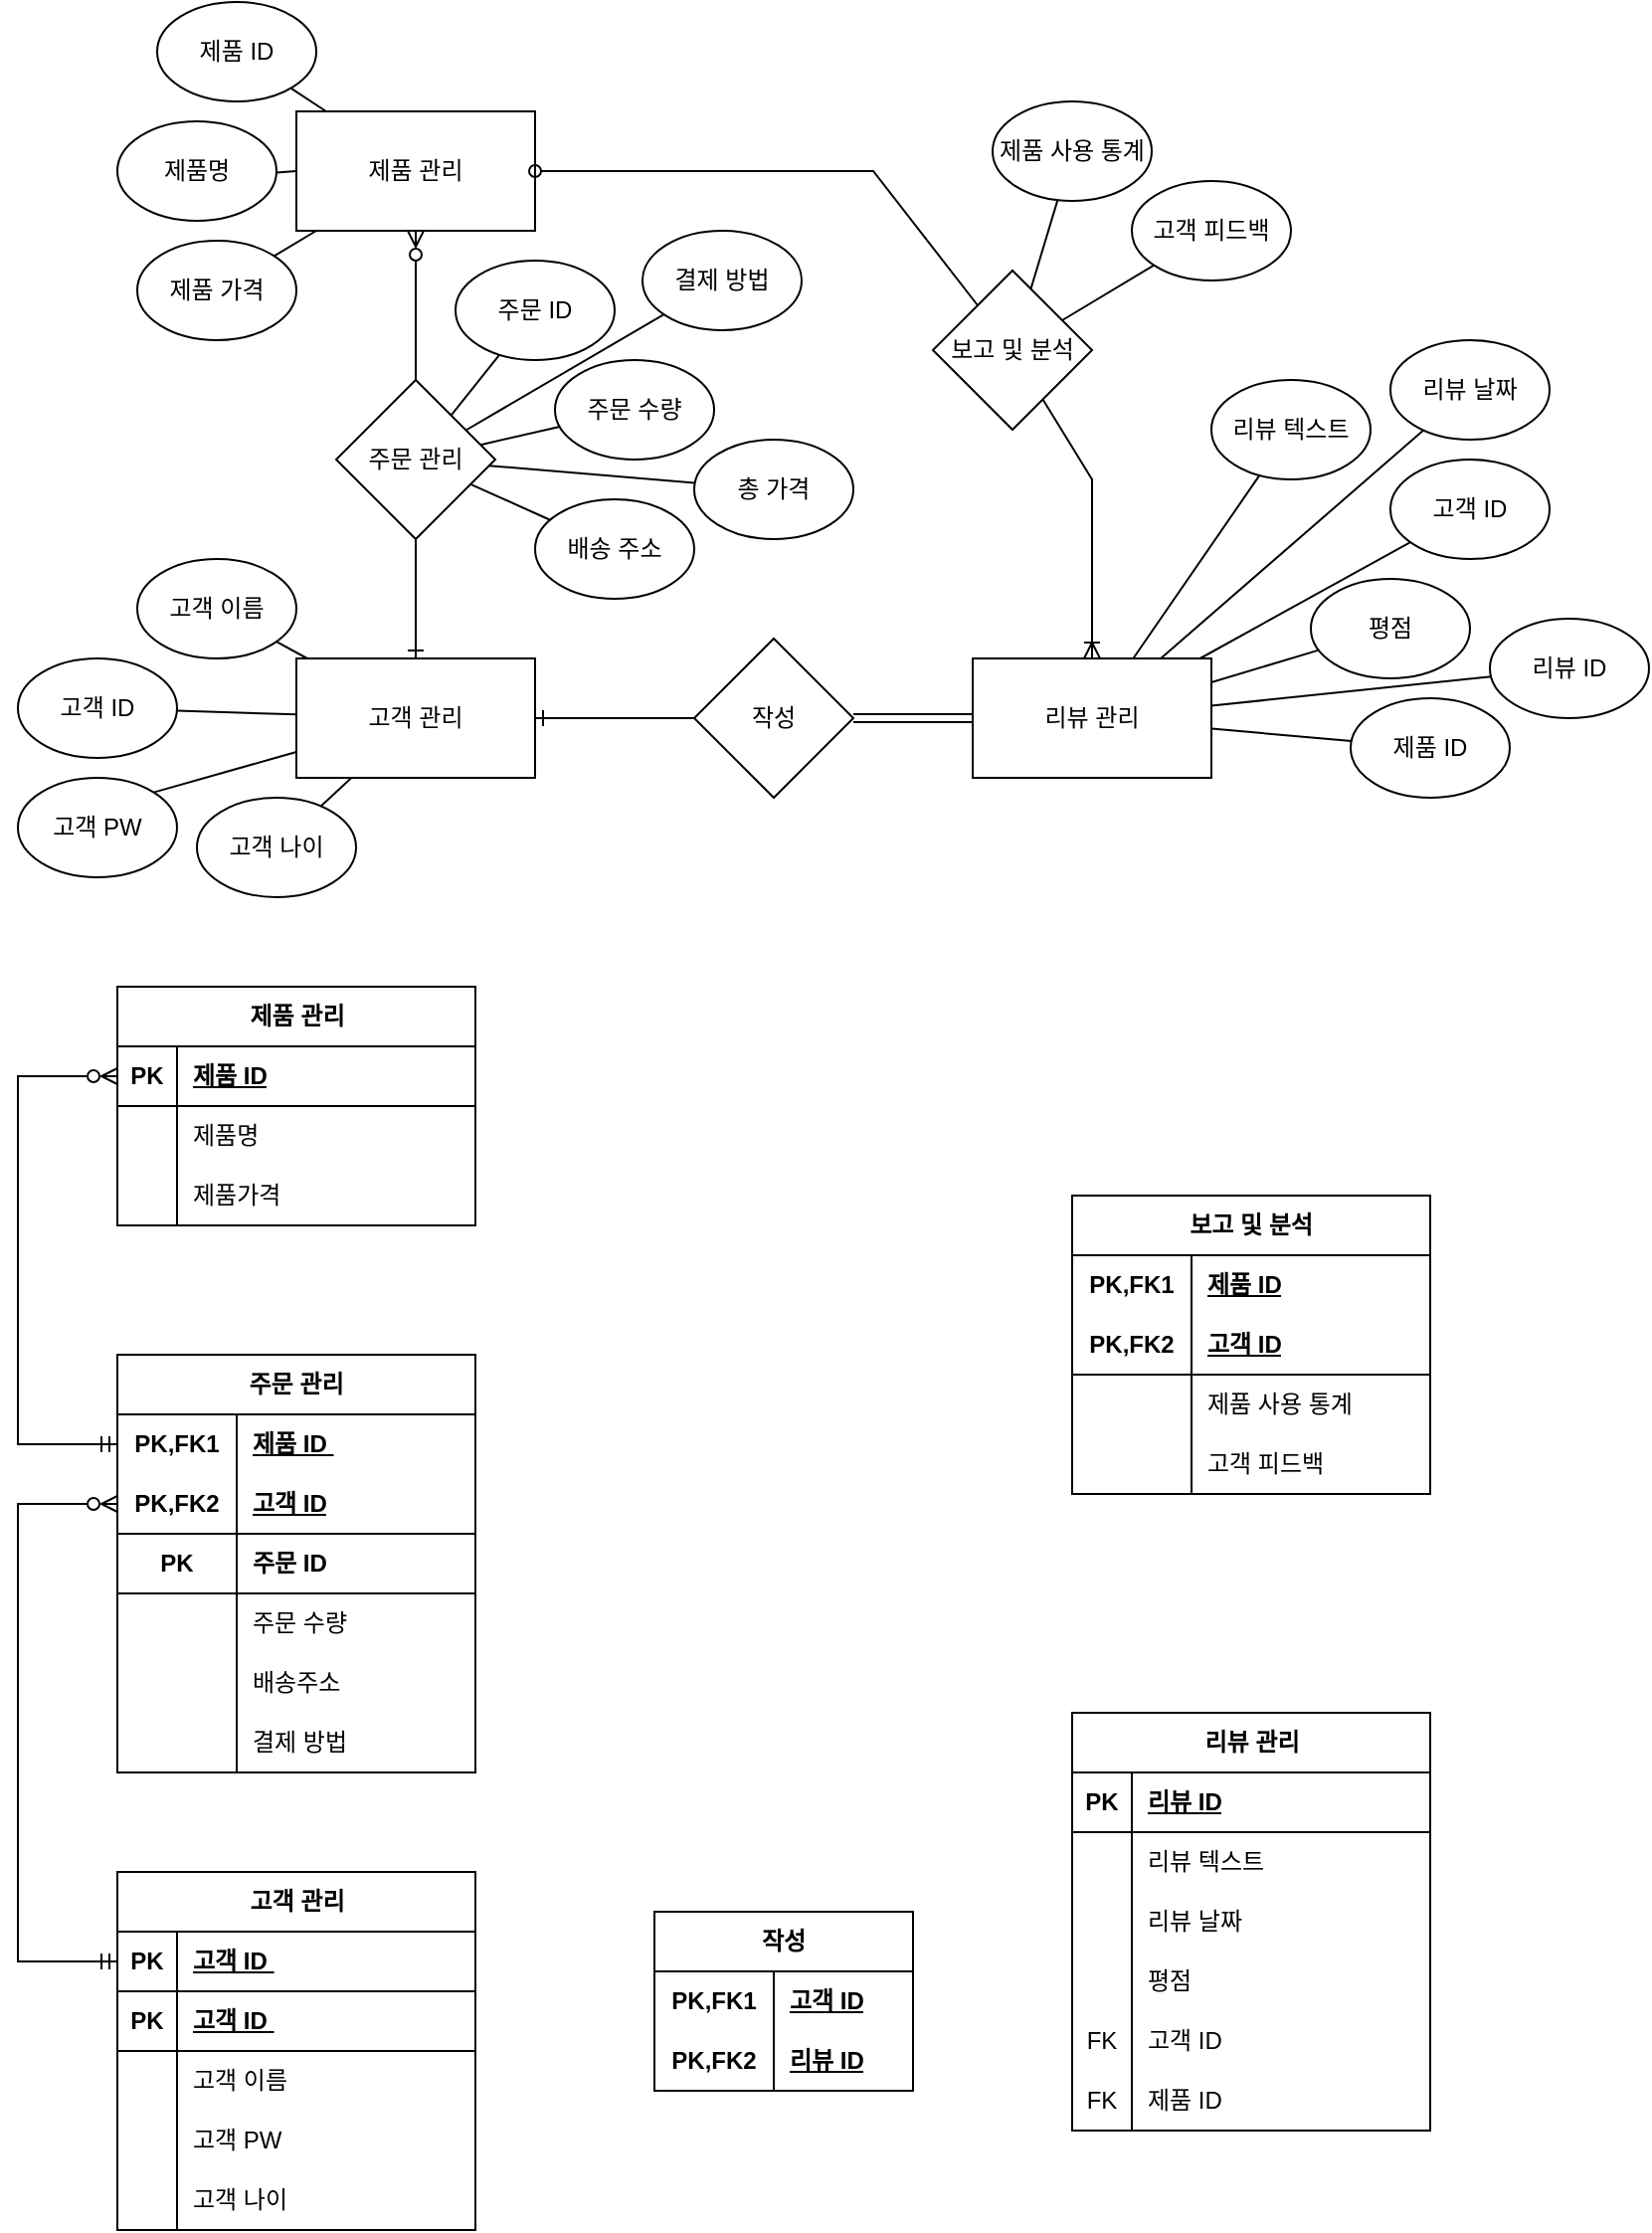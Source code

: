 <mxfile version="21.3.0" type="github">
  <diagram name="페이지-1" id="I0X-XL46i2vq7MJgRz23">
    <mxGraphModel dx="840" dy="442" grid="1" gridSize="10" guides="1" tooltips="1" connect="1" arrows="1" fold="1" page="1" pageScale="1" pageWidth="827" pageHeight="1169" math="0" shadow="0">
      <root>
        <mxCell id="0" />
        <mxCell id="1" parent="0" />
        <mxCell id="QFTJO6hWE16CWzXZC9yU-1" value="고객 관리" style="rounded=0;whiteSpace=wrap;html=1;" parent="1" vertex="1">
          <mxGeometry x="160" y="360" width="120" height="60" as="geometry" />
        </mxCell>
        <mxCell id="QFTJO6hWE16CWzXZC9yU-2" value="제품 관리" style="rounded=0;whiteSpace=wrap;html=1;" parent="1" vertex="1">
          <mxGeometry x="160" y="85" width="120" height="60" as="geometry" />
        </mxCell>
        <mxCell id="QFTJO6hWE16CWzXZC9yU-3" value="주문 관리" style="rhombus;whiteSpace=wrap;html=1;" parent="1" vertex="1">
          <mxGeometry x="180" y="220" width="80" height="80" as="geometry" />
        </mxCell>
        <mxCell id="QFTJO6hWE16CWzXZC9yU-5" value="제품 ID" style="ellipse;whiteSpace=wrap;html=1;" parent="1" vertex="1">
          <mxGeometry x="90" y="30" width="80" height="50" as="geometry" />
        </mxCell>
        <mxCell id="QFTJO6hWE16CWzXZC9yU-6" value="제품명" style="ellipse;whiteSpace=wrap;html=1;" parent="1" vertex="1">
          <mxGeometry x="70" y="90" width="80" height="50" as="geometry" />
        </mxCell>
        <mxCell id="QFTJO6hWE16CWzXZC9yU-7" value="제품 가격" style="ellipse;whiteSpace=wrap;html=1;" parent="1" vertex="1">
          <mxGeometry x="80" y="150" width="80" height="50" as="geometry" />
        </mxCell>
        <mxCell id="QFTJO6hWE16CWzXZC9yU-8" value="주문 ID" style="ellipse;whiteSpace=wrap;html=1;" parent="1" vertex="1">
          <mxGeometry x="240" y="160" width="80" height="50" as="geometry" />
        </mxCell>
        <mxCell id="QFTJO6hWE16CWzXZC9yU-9" value="주문 수량" style="ellipse;whiteSpace=wrap;html=1;" parent="1" vertex="1">
          <mxGeometry x="290" y="210" width="80" height="50" as="geometry" />
        </mxCell>
        <mxCell id="QFTJO6hWE16CWzXZC9yU-11" value="배송 주소" style="ellipse;whiteSpace=wrap;html=1;" parent="1" vertex="1">
          <mxGeometry x="280" y="280" width="80" height="50" as="geometry" />
        </mxCell>
        <mxCell id="QFTJO6hWE16CWzXZC9yU-12" value="결제 방법" style="ellipse;whiteSpace=wrap;html=1;" parent="1" vertex="1">
          <mxGeometry x="334" y="145" width="80" height="50" as="geometry" />
        </mxCell>
        <mxCell id="QFTJO6hWE16CWzXZC9yU-13" value="총 가격" style="ellipse;whiteSpace=wrap;html=1;" parent="1" vertex="1">
          <mxGeometry x="360" y="250" width="80" height="50" as="geometry" />
        </mxCell>
        <mxCell id="QFTJO6hWE16CWzXZC9yU-14" value="고객&amp;nbsp;ID" style="ellipse;whiteSpace=wrap;html=1;" parent="1" vertex="1">
          <mxGeometry x="20" y="360" width="80" height="50" as="geometry" />
        </mxCell>
        <mxCell id="QFTJO6hWE16CWzXZC9yU-15" value="고객&amp;nbsp;PW" style="ellipse;whiteSpace=wrap;html=1;" parent="1" vertex="1">
          <mxGeometry x="20" y="420" width="80" height="50" as="geometry" />
        </mxCell>
        <mxCell id="QFTJO6hWE16CWzXZC9yU-16" value="고객&amp;nbsp;이름" style="ellipse;whiteSpace=wrap;html=1;" parent="1" vertex="1">
          <mxGeometry x="80" y="310" width="80" height="50" as="geometry" />
        </mxCell>
        <mxCell id="QFTJO6hWE16CWzXZC9yU-17" value="고객&amp;nbsp;나이" style="ellipse;whiteSpace=wrap;html=1;" parent="1" vertex="1">
          <mxGeometry x="110" y="430" width="80" height="50" as="geometry" />
        </mxCell>
        <mxCell id="QFTJO6hWE16CWzXZC9yU-19" value="리뷰 관리" style="rounded=0;whiteSpace=wrap;html=1;" parent="1" vertex="1">
          <mxGeometry x="500" y="360" width="120" height="60" as="geometry" />
        </mxCell>
        <mxCell id="QFTJO6hWE16CWzXZC9yU-20" value="리뷰 ID" style="ellipse;whiteSpace=wrap;html=1;" parent="1" vertex="1">
          <mxGeometry x="760" y="340" width="80" height="50" as="geometry" />
        </mxCell>
        <mxCell id="QFTJO6hWE16CWzXZC9yU-21" value="제품 ID" style="ellipse;whiteSpace=wrap;html=1;" parent="1" vertex="1">
          <mxGeometry x="690" y="380" width="80" height="50" as="geometry" />
        </mxCell>
        <mxCell id="QFTJO6hWE16CWzXZC9yU-22" value="고객 ID" style="ellipse;whiteSpace=wrap;html=1;" parent="1" vertex="1">
          <mxGeometry x="710" y="260" width="80" height="50" as="geometry" />
        </mxCell>
        <mxCell id="QFTJO6hWE16CWzXZC9yU-23" value="평점" style="ellipse;whiteSpace=wrap;html=1;" parent="1" vertex="1">
          <mxGeometry x="670" y="320" width="80" height="50" as="geometry" />
        </mxCell>
        <mxCell id="QFTJO6hWE16CWzXZC9yU-24" value="리뷰 텍스트" style="ellipse;whiteSpace=wrap;html=1;" parent="1" vertex="1">
          <mxGeometry x="620" y="220" width="80" height="50" as="geometry" />
        </mxCell>
        <mxCell id="QFTJO6hWE16CWzXZC9yU-25" value="리뷰 날짜" style="ellipse;whiteSpace=wrap;html=1;" parent="1" vertex="1">
          <mxGeometry x="710" y="200" width="80" height="50" as="geometry" />
        </mxCell>
        <mxCell id="QFTJO6hWE16CWzXZC9yU-26" value="" style="endArrow=none;html=1;rounded=0;shape=link;" parent="1" source="QFTJO6hWE16CWzXZC9yU-27" target="QFTJO6hWE16CWzXZC9yU-19" edge="1">
          <mxGeometry width="50" height="50" relative="1" as="geometry">
            <mxPoint x="500" y="460" as="sourcePoint" />
            <mxPoint x="380" y="400" as="targetPoint" />
          </mxGeometry>
        </mxCell>
        <mxCell id="QFTJO6hWE16CWzXZC9yU-27" value="작성" style="rhombus;whiteSpace=wrap;html=1;" parent="1" vertex="1">
          <mxGeometry x="360" y="350" width="80" height="80" as="geometry" />
        </mxCell>
        <mxCell id="QFTJO6hWE16CWzXZC9yU-28" value="" style="endArrow=none;html=1;rounded=0;startArrow=ERone;startFill=0;" parent="1" source="QFTJO6hWE16CWzXZC9yU-1" target="QFTJO6hWE16CWzXZC9yU-27" edge="1">
          <mxGeometry width="50" height="50" relative="1" as="geometry">
            <mxPoint x="270" y="470" as="sourcePoint" />
            <mxPoint x="370" y="469.5" as="targetPoint" />
          </mxGeometry>
        </mxCell>
        <mxCell id="QFTJO6hWE16CWzXZC9yU-29" value="보고 및 분석" style="rhombus;whiteSpace=wrap;html=1;" parent="1" vertex="1">
          <mxGeometry x="480" y="165" width="80" height="80" as="geometry" />
        </mxCell>
        <mxCell id="QFTJO6hWE16CWzXZC9yU-30" value="" style="endArrow=ERoneToMany;html=1;rounded=0;entryX=0.5;entryY=0;entryDx=0;entryDy=0;endFill=0;" parent="1" source="QFTJO6hWE16CWzXZC9yU-29" target="QFTJO6hWE16CWzXZC9yU-19" edge="1">
          <mxGeometry width="50" height="50" relative="1" as="geometry">
            <mxPoint x="530" y="279" as="sourcePoint" />
            <mxPoint x="636" y="279" as="targetPoint" />
            <Array as="points">
              <mxPoint x="560" y="270" />
            </Array>
          </mxGeometry>
        </mxCell>
        <mxCell id="QFTJO6hWE16CWzXZC9yU-31" value="" style="endArrow=none;html=1;rounded=0;startArrow=oval;startFill=0;" parent="1" source="QFTJO6hWE16CWzXZC9yU-2" target="QFTJO6hWE16CWzXZC9yU-29" edge="1">
          <mxGeometry width="50" height="50" relative="1" as="geometry">
            <mxPoint x="310" y="150" as="sourcePoint" />
            <mxPoint x="580" y="490" as="targetPoint" />
            <Array as="points">
              <mxPoint x="450" y="115" />
            </Array>
          </mxGeometry>
        </mxCell>
        <mxCell id="QFTJO6hWE16CWzXZC9yU-32" value="" style="endArrow=none;html=1;rounded=0;startArrow=ERzeroToMany;startFill=0;" parent="1" source="QFTJO6hWE16CWzXZC9yU-2" target="QFTJO6hWE16CWzXZC9yU-3" edge="1">
          <mxGeometry width="50" height="50" relative="1" as="geometry">
            <mxPoint x="173" y="120" as="sourcePoint" />
            <mxPoint x="414" y="215" as="targetPoint" />
          </mxGeometry>
        </mxCell>
        <mxCell id="QFTJO6hWE16CWzXZC9yU-33" value="" style="endArrow=ERone;html=1;rounded=0;endFill=0;" parent="1" source="QFTJO6hWE16CWzXZC9yU-3" target="QFTJO6hWE16CWzXZC9yU-1" edge="1">
          <mxGeometry width="50" height="50" relative="1" as="geometry">
            <mxPoint x="230" y="150" as="sourcePoint" />
            <mxPoint x="230" y="290" as="targetPoint" />
          </mxGeometry>
        </mxCell>
        <mxCell id="QFTJO6hWE16CWzXZC9yU-34" value="제품 사용 통계" style="ellipse;whiteSpace=wrap;html=1;" parent="1" vertex="1">
          <mxGeometry x="510" y="80" width="80" height="50" as="geometry" />
        </mxCell>
        <mxCell id="QFTJO6hWE16CWzXZC9yU-35" value="고객 피드백" style="ellipse;whiteSpace=wrap;html=1;" parent="1" vertex="1">
          <mxGeometry x="580" y="120" width="80" height="50" as="geometry" />
        </mxCell>
        <mxCell id="QFTJO6hWE16CWzXZC9yU-37" value="" style="endArrow=none;html=1;rounded=0;" parent="1" source="QFTJO6hWE16CWzXZC9yU-5" target="QFTJO6hWE16CWzXZC9yU-2" edge="1">
          <mxGeometry width="50" height="50" relative="1" as="geometry">
            <mxPoint x="230" y="150" as="sourcePoint" />
            <mxPoint x="230" y="255" as="targetPoint" />
          </mxGeometry>
        </mxCell>
        <mxCell id="QFTJO6hWE16CWzXZC9yU-38" value="" style="endArrow=none;html=1;rounded=0;" parent="1" source="QFTJO6hWE16CWzXZC9yU-6" target="QFTJO6hWE16CWzXZC9yU-2" edge="1">
          <mxGeometry width="50" height="50" relative="1" as="geometry">
            <mxPoint x="240" y="160" as="sourcePoint" />
            <mxPoint x="240" y="265" as="targetPoint" />
          </mxGeometry>
        </mxCell>
        <mxCell id="QFTJO6hWE16CWzXZC9yU-39" value="" style="endArrow=none;html=1;rounded=0;" parent="1" source="QFTJO6hWE16CWzXZC9yU-7" target="QFTJO6hWE16CWzXZC9yU-2" edge="1">
          <mxGeometry width="50" height="50" relative="1" as="geometry">
            <mxPoint x="250" y="170" as="sourcePoint" />
            <mxPoint x="250" y="275" as="targetPoint" />
          </mxGeometry>
        </mxCell>
        <mxCell id="QFTJO6hWE16CWzXZC9yU-40" value="" style="endArrow=none;html=1;rounded=0;" parent="1" source="QFTJO6hWE16CWzXZC9yU-8" target="QFTJO6hWE16CWzXZC9yU-3" edge="1">
          <mxGeometry width="50" height="50" relative="1" as="geometry">
            <mxPoint x="260" y="180" as="sourcePoint" />
            <mxPoint x="260" y="285" as="targetPoint" />
          </mxGeometry>
        </mxCell>
        <mxCell id="QFTJO6hWE16CWzXZC9yU-41" value="" style="endArrow=none;html=1;rounded=0;" parent="1" source="QFTJO6hWE16CWzXZC9yU-9" target="QFTJO6hWE16CWzXZC9yU-3" edge="1">
          <mxGeometry width="50" height="50" relative="1" as="geometry">
            <mxPoint x="270" y="190" as="sourcePoint" />
            <mxPoint x="270" y="295" as="targetPoint" />
          </mxGeometry>
        </mxCell>
        <mxCell id="QFTJO6hWE16CWzXZC9yU-42" value="" style="endArrow=none;html=1;rounded=0;" parent="1" source="QFTJO6hWE16CWzXZC9yU-11" target="QFTJO6hWE16CWzXZC9yU-3" edge="1">
          <mxGeometry width="50" height="50" relative="1" as="geometry">
            <mxPoint x="290" y="400" as="sourcePoint" />
            <mxPoint x="280" y="305" as="targetPoint" />
          </mxGeometry>
        </mxCell>
        <mxCell id="QFTJO6hWE16CWzXZC9yU-43" value="" style="endArrow=none;html=1;rounded=0;" parent="1" source="QFTJO6hWE16CWzXZC9yU-12" target="QFTJO6hWE16CWzXZC9yU-3" edge="1">
          <mxGeometry width="50" height="50" relative="1" as="geometry">
            <mxPoint x="290" y="210" as="sourcePoint" />
            <mxPoint x="290" y="315" as="targetPoint" />
          </mxGeometry>
        </mxCell>
        <mxCell id="QFTJO6hWE16CWzXZC9yU-44" value="" style="endArrow=none;html=1;rounded=0;" parent="1" source="QFTJO6hWE16CWzXZC9yU-13" target="QFTJO6hWE16CWzXZC9yU-3" edge="1">
          <mxGeometry width="50" height="50" relative="1" as="geometry">
            <mxPoint x="300" y="220" as="sourcePoint" />
            <mxPoint x="300" y="325" as="targetPoint" />
          </mxGeometry>
        </mxCell>
        <mxCell id="QFTJO6hWE16CWzXZC9yU-45" value="" style="endArrow=none;html=1;rounded=0;" parent="1" source="QFTJO6hWE16CWzXZC9yU-1" target="QFTJO6hWE16CWzXZC9yU-16" edge="1">
          <mxGeometry width="50" height="50" relative="1" as="geometry">
            <mxPoint x="310" y="230" as="sourcePoint" />
            <mxPoint x="310" y="335" as="targetPoint" />
          </mxGeometry>
        </mxCell>
        <mxCell id="QFTJO6hWE16CWzXZC9yU-46" value="" style="endArrow=none;html=1;rounded=0;" parent="1" source="QFTJO6hWE16CWzXZC9yU-1" target="QFTJO6hWE16CWzXZC9yU-14" edge="1">
          <mxGeometry width="50" height="50" relative="1" as="geometry">
            <mxPoint x="320" y="240" as="sourcePoint" />
            <mxPoint x="320" y="345" as="targetPoint" />
          </mxGeometry>
        </mxCell>
        <mxCell id="QFTJO6hWE16CWzXZC9yU-47" value="" style="endArrow=none;html=1;rounded=0;entryX=1;entryY=0;entryDx=0;entryDy=0;" parent="1" source="QFTJO6hWE16CWzXZC9yU-1" target="QFTJO6hWE16CWzXZC9yU-15" edge="1">
          <mxGeometry width="50" height="50" relative="1" as="geometry">
            <mxPoint x="330" y="250" as="sourcePoint" />
            <mxPoint x="330" y="355" as="targetPoint" />
          </mxGeometry>
        </mxCell>
        <mxCell id="QFTJO6hWE16CWzXZC9yU-48" value="" style="endArrow=none;html=1;rounded=0;" parent="1" source="QFTJO6hWE16CWzXZC9yU-1" target="QFTJO6hWE16CWzXZC9yU-17" edge="1">
          <mxGeometry width="50" height="50" relative="1" as="geometry">
            <mxPoint x="340" y="260" as="sourcePoint" />
            <mxPoint x="340" y="365" as="targetPoint" />
          </mxGeometry>
        </mxCell>
        <mxCell id="QFTJO6hWE16CWzXZC9yU-49" value="" style="endArrow=none;html=1;rounded=0;" parent="1" source="QFTJO6hWE16CWzXZC9yU-34" target="QFTJO6hWE16CWzXZC9yU-29" edge="1">
          <mxGeometry width="50" height="50" relative="1" as="geometry">
            <mxPoint x="350" y="270" as="sourcePoint" />
            <mxPoint x="350" y="375" as="targetPoint" />
          </mxGeometry>
        </mxCell>
        <mxCell id="QFTJO6hWE16CWzXZC9yU-50" value="" style="endArrow=none;html=1;rounded=0;" parent="1" source="QFTJO6hWE16CWzXZC9yU-35" target="QFTJO6hWE16CWzXZC9yU-29" edge="1">
          <mxGeometry width="50" height="50" relative="1" as="geometry">
            <mxPoint x="360" y="280" as="sourcePoint" />
            <mxPoint x="360" y="385" as="targetPoint" />
          </mxGeometry>
        </mxCell>
        <mxCell id="QFTJO6hWE16CWzXZC9yU-51" value="" style="endArrow=none;html=1;rounded=0;" parent="1" source="QFTJO6hWE16CWzXZC9yU-19" target="QFTJO6hWE16CWzXZC9yU-24" edge="1">
          <mxGeometry width="50" height="50" relative="1" as="geometry">
            <mxPoint x="370" y="290" as="sourcePoint" />
            <mxPoint x="370" y="395" as="targetPoint" />
          </mxGeometry>
        </mxCell>
        <mxCell id="QFTJO6hWE16CWzXZC9yU-52" value="" style="endArrow=none;html=1;rounded=0;" parent="1" source="QFTJO6hWE16CWzXZC9yU-19" target="QFTJO6hWE16CWzXZC9yU-25" edge="1">
          <mxGeometry width="50" height="50" relative="1" as="geometry">
            <mxPoint x="380" y="300" as="sourcePoint" />
            <mxPoint x="380" y="405" as="targetPoint" />
          </mxGeometry>
        </mxCell>
        <mxCell id="QFTJO6hWE16CWzXZC9yU-53" value="" style="endArrow=none;html=1;rounded=0;" parent="1" source="QFTJO6hWE16CWzXZC9yU-19" target="QFTJO6hWE16CWzXZC9yU-22" edge="1">
          <mxGeometry width="50" height="50" relative="1" as="geometry">
            <mxPoint x="390" y="310" as="sourcePoint" />
            <mxPoint x="390" y="415" as="targetPoint" />
          </mxGeometry>
        </mxCell>
        <mxCell id="QFTJO6hWE16CWzXZC9yU-54" value="" style="endArrow=none;html=1;rounded=0;" parent="1" source="QFTJO6hWE16CWzXZC9yU-19" target="QFTJO6hWE16CWzXZC9yU-23" edge="1">
          <mxGeometry width="50" height="50" relative="1" as="geometry">
            <mxPoint x="630" y="470" as="sourcePoint" />
            <mxPoint x="400" y="425" as="targetPoint" />
          </mxGeometry>
        </mxCell>
        <mxCell id="QFTJO6hWE16CWzXZC9yU-55" value="" style="endArrow=none;html=1;rounded=0;" parent="1" source="QFTJO6hWE16CWzXZC9yU-19" target="QFTJO6hWE16CWzXZC9yU-21" edge="1">
          <mxGeometry width="50" height="50" relative="1" as="geometry">
            <mxPoint x="410" y="330" as="sourcePoint" />
            <mxPoint x="410" y="435" as="targetPoint" />
          </mxGeometry>
        </mxCell>
        <mxCell id="QFTJO6hWE16CWzXZC9yU-56" value="" style="endArrow=none;html=1;rounded=0;" parent="1" source="QFTJO6hWE16CWzXZC9yU-19" target="QFTJO6hWE16CWzXZC9yU-20" edge="1">
          <mxGeometry width="50" height="50" relative="1" as="geometry">
            <mxPoint x="420" y="340" as="sourcePoint" />
            <mxPoint x="420" y="445" as="targetPoint" />
          </mxGeometry>
        </mxCell>
        <mxCell id="rQgLhofHb-ZOUYhMHcdL-1" value="고객 관리" style="shape=table;startSize=30;container=1;collapsible=1;childLayout=tableLayout;fixedRows=1;rowLines=0;fontStyle=1;align=center;resizeLast=1;html=1;" vertex="1" parent="1">
          <mxGeometry x="70" y="970" width="180" height="180" as="geometry" />
        </mxCell>
        <mxCell id="rQgLhofHb-ZOUYhMHcdL-254" value="" style="shape=tableRow;horizontal=0;startSize=0;swimlaneHead=0;swimlaneBody=0;fillColor=none;collapsible=0;dropTarget=0;points=[[0,0.5],[1,0.5]];portConstraint=eastwest;top=0;left=0;right=0;bottom=1;" vertex="1" parent="rQgLhofHb-ZOUYhMHcdL-1">
          <mxGeometry y="30" width="180" height="30" as="geometry" />
        </mxCell>
        <mxCell id="rQgLhofHb-ZOUYhMHcdL-255" value="PK" style="shape=partialRectangle;connectable=0;fillColor=none;top=0;left=0;bottom=0;right=0;fontStyle=1;overflow=hidden;whiteSpace=wrap;html=1;" vertex="1" parent="rQgLhofHb-ZOUYhMHcdL-254">
          <mxGeometry width="30" height="30" as="geometry">
            <mxRectangle width="30" height="30" as="alternateBounds" />
          </mxGeometry>
        </mxCell>
        <mxCell id="rQgLhofHb-ZOUYhMHcdL-256" value="고객 ID&lt;span style=&quot;white-space: pre;&quot;&gt;	&lt;/span&gt;" style="shape=partialRectangle;connectable=0;fillColor=none;top=0;left=0;bottom=0;right=0;align=left;spacingLeft=6;fontStyle=5;overflow=hidden;whiteSpace=wrap;html=1;" vertex="1" parent="rQgLhofHb-ZOUYhMHcdL-254">
          <mxGeometry x="30" width="150" height="30" as="geometry">
            <mxRectangle width="150" height="30" as="alternateBounds" />
          </mxGeometry>
        </mxCell>
        <mxCell id="rQgLhofHb-ZOUYhMHcdL-2" value="" style="shape=tableRow;horizontal=0;startSize=0;swimlaneHead=0;swimlaneBody=0;fillColor=none;collapsible=0;dropTarget=0;points=[[0,0.5],[1,0.5]];portConstraint=eastwest;top=0;left=0;right=0;bottom=1;" vertex="1" parent="rQgLhofHb-ZOUYhMHcdL-1">
          <mxGeometry y="60" width="180" height="30" as="geometry" />
        </mxCell>
        <mxCell id="rQgLhofHb-ZOUYhMHcdL-3" value="PK" style="shape=partialRectangle;connectable=0;fillColor=none;top=0;left=0;bottom=0;right=0;fontStyle=1;overflow=hidden;whiteSpace=wrap;html=1;" vertex="1" parent="rQgLhofHb-ZOUYhMHcdL-2">
          <mxGeometry width="30" height="30" as="geometry">
            <mxRectangle width="30" height="30" as="alternateBounds" />
          </mxGeometry>
        </mxCell>
        <mxCell id="rQgLhofHb-ZOUYhMHcdL-4" value="고객 ID&lt;span style=&quot;white-space: pre;&quot;&gt;	&lt;/span&gt;" style="shape=partialRectangle;connectable=0;fillColor=none;top=0;left=0;bottom=0;right=0;align=left;spacingLeft=6;fontStyle=5;overflow=hidden;whiteSpace=wrap;html=1;" vertex="1" parent="rQgLhofHb-ZOUYhMHcdL-2">
          <mxGeometry x="30" width="150" height="30" as="geometry">
            <mxRectangle width="150" height="30" as="alternateBounds" />
          </mxGeometry>
        </mxCell>
        <mxCell id="rQgLhofHb-ZOUYhMHcdL-5" value="" style="shape=tableRow;horizontal=0;startSize=0;swimlaneHead=0;swimlaneBody=0;fillColor=none;collapsible=0;dropTarget=0;points=[[0,0.5],[1,0.5]];portConstraint=eastwest;top=0;left=0;right=0;bottom=0;" vertex="1" parent="rQgLhofHb-ZOUYhMHcdL-1">
          <mxGeometry y="90" width="180" height="30" as="geometry" />
        </mxCell>
        <mxCell id="rQgLhofHb-ZOUYhMHcdL-6" value="" style="shape=partialRectangle;connectable=0;fillColor=none;top=0;left=0;bottom=0;right=0;editable=1;overflow=hidden;whiteSpace=wrap;html=1;" vertex="1" parent="rQgLhofHb-ZOUYhMHcdL-5">
          <mxGeometry width="30" height="30" as="geometry">
            <mxRectangle width="30" height="30" as="alternateBounds" />
          </mxGeometry>
        </mxCell>
        <mxCell id="rQgLhofHb-ZOUYhMHcdL-7" value="고객 이름&lt;span style=&quot;white-space: pre;&quot;&gt;	&lt;/span&gt;" style="shape=partialRectangle;connectable=0;fillColor=none;top=0;left=0;bottom=0;right=0;align=left;spacingLeft=6;overflow=hidden;whiteSpace=wrap;html=1;" vertex="1" parent="rQgLhofHb-ZOUYhMHcdL-5">
          <mxGeometry x="30" width="150" height="30" as="geometry">
            <mxRectangle width="150" height="30" as="alternateBounds" />
          </mxGeometry>
        </mxCell>
        <mxCell id="rQgLhofHb-ZOUYhMHcdL-8" value="" style="shape=tableRow;horizontal=0;startSize=0;swimlaneHead=0;swimlaneBody=0;fillColor=none;collapsible=0;dropTarget=0;points=[[0,0.5],[1,0.5]];portConstraint=eastwest;top=0;left=0;right=0;bottom=0;" vertex="1" parent="rQgLhofHb-ZOUYhMHcdL-1">
          <mxGeometry y="120" width="180" height="30" as="geometry" />
        </mxCell>
        <mxCell id="rQgLhofHb-ZOUYhMHcdL-9" value="" style="shape=partialRectangle;connectable=0;fillColor=none;top=0;left=0;bottom=0;right=0;editable=1;overflow=hidden;whiteSpace=wrap;html=1;" vertex="1" parent="rQgLhofHb-ZOUYhMHcdL-8">
          <mxGeometry width="30" height="30" as="geometry">
            <mxRectangle width="30" height="30" as="alternateBounds" />
          </mxGeometry>
        </mxCell>
        <mxCell id="rQgLhofHb-ZOUYhMHcdL-10" value="고객 PW" style="shape=partialRectangle;connectable=0;fillColor=none;top=0;left=0;bottom=0;right=0;align=left;spacingLeft=6;overflow=hidden;whiteSpace=wrap;html=1;" vertex="1" parent="rQgLhofHb-ZOUYhMHcdL-8">
          <mxGeometry x="30" width="150" height="30" as="geometry">
            <mxRectangle width="150" height="30" as="alternateBounds" />
          </mxGeometry>
        </mxCell>
        <mxCell id="rQgLhofHb-ZOUYhMHcdL-11" value="" style="shape=tableRow;horizontal=0;startSize=0;swimlaneHead=0;swimlaneBody=0;fillColor=none;collapsible=0;dropTarget=0;points=[[0,0.5],[1,0.5]];portConstraint=eastwest;top=0;left=0;right=0;bottom=0;" vertex="1" parent="rQgLhofHb-ZOUYhMHcdL-1">
          <mxGeometry y="150" width="180" height="30" as="geometry" />
        </mxCell>
        <mxCell id="rQgLhofHb-ZOUYhMHcdL-12" value="" style="shape=partialRectangle;connectable=0;fillColor=none;top=0;left=0;bottom=0;right=0;editable=1;overflow=hidden;whiteSpace=wrap;html=1;" vertex="1" parent="rQgLhofHb-ZOUYhMHcdL-11">
          <mxGeometry width="30" height="30" as="geometry">
            <mxRectangle width="30" height="30" as="alternateBounds" />
          </mxGeometry>
        </mxCell>
        <mxCell id="rQgLhofHb-ZOUYhMHcdL-13" value="고객 나이" style="shape=partialRectangle;connectable=0;fillColor=none;top=0;left=0;bottom=0;right=0;align=left;spacingLeft=6;overflow=hidden;whiteSpace=wrap;html=1;" vertex="1" parent="rQgLhofHb-ZOUYhMHcdL-11">
          <mxGeometry x="30" width="150" height="30" as="geometry">
            <mxRectangle width="150" height="30" as="alternateBounds" />
          </mxGeometry>
        </mxCell>
        <mxCell id="rQgLhofHb-ZOUYhMHcdL-14" value="제품 관리" style="shape=table;startSize=30;container=1;collapsible=1;childLayout=tableLayout;fixedRows=1;rowLines=0;fontStyle=1;align=center;resizeLast=1;html=1;" vertex="1" parent="1">
          <mxGeometry x="70" y="525" width="180" height="120" as="geometry" />
        </mxCell>
        <mxCell id="rQgLhofHb-ZOUYhMHcdL-245" value="" style="shape=tableRow;horizontal=0;startSize=0;swimlaneHead=0;swimlaneBody=0;fillColor=none;collapsible=0;dropTarget=0;points=[[0,0.5],[1,0.5]];portConstraint=eastwest;top=0;left=0;right=0;bottom=1;" vertex="1" parent="rQgLhofHb-ZOUYhMHcdL-14">
          <mxGeometry y="30" width="180" height="30" as="geometry" />
        </mxCell>
        <mxCell id="rQgLhofHb-ZOUYhMHcdL-246" value="PK" style="shape=partialRectangle;connectable=0;fillColor=none;top=0;left=0;bottom=0;right=0;fontStyle=1;overflow=hidden;whiteSpace=wrap;html=1;" vertex="1" parent="rQgLhofHb-ZOUYhMHcdL-245">
          <mxGeometry width="30" height="30" as="geometry">
            <mxRectangle width="30" height="30" as="alternateBounds" />
          </mxGeometry>
        </mxCell>
        <mxCell id="rQgLhofHb-ZOUYhMHcdL-247" value="제품 ID" style="shape=partialRectangle;connectable=0;fillColor=none;top=0;left=0;bottom=0;right=0;align=left;spacingLeft=6;fontStyle=5;overflow=hidden;whiteSpace=wrap;html=1;" vertex="1" parent="rQgLhofHb-ZOUYhMHcdL-245">
          <mxGeometry x="30" width="150" height="30" as="geometry">
            <mxRectangle width="150" height="30" as="alternateBounds" />
          </mxGeometry>
        </mxCell>
        <mxCell id="rQgLhofHb-ZOUYhMHcdL-18" value="" style="shape=tableRow;horizontal=0;startSize=0;swimlaneHead=0;swimlaneBody=0;fillColor=none;collapsible=0;dropTarget=0;points=[[0,0.5],[1,0.5]];portConstraint=eastwest;top=0;left=0;right=0;bottom=0;" vertex="1" parent="rQgLhofHb-ZOUYhMHcdL-14">
          <mxGeometry y="60" width="180" height="30" as="geometry" />
        </mxCell>
        <mxCell id="rQgLhofHb-ZOUYhMHcdL-19" value="" style="shape=partialRectangle;connectable=0;fillColor=none;top=0;left=0;bottom=0;right=0;editable=1;overflow=hidden;whiteSpace=wrap;html=1;" vertex="1" parent="rQgLhofHb-ZOUYhMHcdL-18">
          <mxGeometry width="30" height="30" as="geometry">
            <mxRectangle width="30" height="30" as="alternateBounds" />
          </mxGeometry>
        </mxCell>
        <mxCell id="rQgLhofHb-ZOUYhMHcdL-20" value="제품명" style="shape=partialRectangle;connectable=0;fillColor=none;top=0;left=0;bottom=0;right=0;align=left;spacingLeft=6;overflow=hidden;whiteSpace=wrap;html=1;" vertex="1" parent="rQgLhofHb-ZOUYhMHcdL-18">
          <mxGeometry x="30" width="150" height="30" as="geometry">
            <mxRectangle width="150" height="30" as="alternateBounds" />
          </mxGeometry>
        </mxCell>
        <mxCell id="rQgLhofHb-ZOUYhMHcdL-21" value="" style="shape=tableRow;horizontal=0;startSize=0;swimlaneHead=0;swimlaneBody=0;fillColor=none;collapsible=0;dropTarget=0;points=[[0,0.5],[1,0.5]];portConstraint=eastwest;top=0;left=0;right=0;bottom=0;" vertex="1" parent="rQgLhofHb-ZOUYhMHcdL-14">
          <mxGeometry y="90" width="180" height="30" as="geometry" />
        </mxCell>
        <mxCell id="rQgLhofHb-ZOUYhMHcdL-22" value="" style="shape=partialRectangle;connectable=0;fillColor=none;top=0;left=0;bottom=0;right=0;editable=1;overflow=hidden;whiteSpace=wrap;html=1;" vertex="1" parent="rQgLhofHb-ZOUYhMHcdL-21">
          <mxGeometry width="30" height="30" as="geometry">
            <mxRectangle width="30" height="30" as="alternateBounds" />
          </mxGeometry>
        </mxCell>
        <mxCell id="rQgLhofHb-ZOUYhMHcdL-23" value="제품가격" style="shape=partialRectangle;connectable=0;fillColor=none;top=0;left=0;bottom=0;right=0;align=left;spacingLeft=6;overflow=hidden;whiteSpace=wrap;html=1;" vertex="1" parent="rQgLhofHb-ZOUYhMHcdL-21">
          <mxGeometry x="30" width="150" height="30" as="geometry">
            <mxRectangle width="150" height="30" as="alternateBounds" />
          </mxGeometry>
        </mxCell>
        <mxCell id="rQgLhofHb-ZOUYhMHcdL-95" value="리뷰 관리" style="shape=table;startSize=30;container=1;collapsible=1;childLayout=tableLayout;fixedRows=1;rowLines=0;fontStyle=1;align=center;resizeLast=1;html=1;" vertex="1" parent="1">
          <mxGeometry x="550" y="890" width="180" height="210" as="geometry" />
        </mxCell>
        <mxCell id="rQgLhofHb-ZOUYhMHcdL-96" value="" style="shape=tableRow;horizontal=0;startSize=0;swimlaneHead=0;swimlaneBody=0;fillColor=none;collapsible=0;dropTarget=0;points=[[0,0.5],[1,0.5]];portConstraint=eastwest;top=0;left=0;right=0;bottom=1;" vertex="1" parent="rQgLhofHb-ZOUYhMHcdL-95">
          <mxGeometry y="30" width="180" height="30" as="geometry" />
        </mxCell>
        <mxCell id="rQgLhofHb-ZOUYhMHcdL-97" value="PK" style="shape=partialRectangle;connectable=0;fillColor=none;top=0;left=0;bottom=0;right=0;fontStyle=1;overflow=hidden;whiteSpace=wrap;html=1;" vertex="1" parent="rQgLhofHb-ZOUYhMHcdL-96">
          <mxGeometry width="30" height="30" as="geometry">
            <mxRectangle width="30" height="30" as="alternateBounds" />
          </mxGeometry>
        </mxCell>
        <mxCell id="rQgLhofHb-ZOUYhMHcdL-98" value="리뷰 ID" style="shape=partialRectangle;connectable=0;fillColor=none;top=0;left=0;bottom=0;right=0;align=left;spacingLeft=6;fontStyle=5;overflow=hidden;whiteSpace=wrap;html=1;" vertex="1" parent="rQgLhofHb-ZOUYhMHcdL-96">
          <mxGeometry x="30" width="150" height="30" as="geometry">
            <mxRectangle width="150" height="30" as="alternateBounds" />
          </mxGeometry>
        </mxCell>
        <mxCell id="rQgLhofHb-ZOUYhMHcdL-99" value="" style="shape=tableRow;horizontal=0;startSize=0;swimlaneHead=0;swimlaneBody=0;fillColor=none;collapsible=0;dropTarget=0;points=[[0,0.5],[1,0.5]];portConstraint=eastwest;top=0;left=0;right=0;bottom=0;" vertex="1" parent="rQgLhofHb-ZOUYhMHcdL-95">
          <mxGeometry y="60" width="180" height="30" as="geometry" />
        </mxCell>
        <mxCell id="rQgLhofHb-ZOUYhMHcdL-100" value="" style="shape=partialRectangle;connectable=0;fillColor=none;top=0;left=0;bottom=0;right=0;editable=1;overflow=hidden;whiteSpace=wrap;html=1;" vertex="1" parent="rQgLhofHb-ZOUYhMHcdL-99">
          <mxGeometry width="30" height="30" as="geometry">
            <mxRectangle width="30" height="30" as="alternateBounds" />
          </mxGeometry>
        </mxCell>
        <mxCell id="rQgLhofHb-ZOUYhMHcdL-101" value="리뷰 텍스트" style="shape=partialRectangle;connectable=0;fillColor=none;top=0;left=0;bottom=0;right=0;align=left;spacingLeft=6;overflow=hidden;whiteSpace=wrap;html=1;" vertex="1" parent="rQgLhofHb-ZOUYhMHcdL-99">
          <mxGeometry x="30" width="150" height="30" as="geometry">
            <mxRectangle width="150" height="30" as="alternateBounds" />
          </mxGeometry>
        </mxCell>
        <mxCell id="rQgLhofHb-ZOUYhMHcdL-102" value="" style="shape=tableRow;horizontal=0;startSize=0;swimlaneHead=0;swimlaneBody=0;fillColor=none;collapsible=0;dropTarget=0;points=[[0,0.5],[1,0.5]];portConstraint=eastwest;top=0;left=0;right=0;bottom=0;" vertex="1" parent="rQgLhofHb-ZOUYhMHcdL-95">
          <mxGeometry y="90" width="180" height="30" as="geometry" />
        </mxCell>
        <mxCell id="rQgLhofHb-ZOUYhMHcdL-103" value="" style="shape=partialRectangle;connectable=0;fillColor=none;top=0;left=0;bottom=0;right=0;editable=1;overflow=hidden;whiteSpace=wrap;html=1;" vertex="1" parent="rQgLhofHb-ZOUYhMHcdL-102">
          <mxGeometry width="30" height="30" as="geometry">
            <mxRectangle width="30" height="30" as="alternateBounds" />
          </mxGeometry>
        </mxCell>
        <mxCell id="rQgLhofHb-ZOUYhMHcdL-104" value="리뷰 날짜" style="shape=partialRectangle;connectable=0;fillColor=none;top=0;left=0;bottom=0;right=0;align=left;spacingLeft=6;overflow=hidden;whiteSpace=wrap;html=1;" vertex="1" parent="rQgLhofHb-ZOUYhMHcdL-102">
          <mxGeometry x="30" width="150" height="30" as="geometry">
            <mxRectangle width="150" height="30" as="alternateBounds" />
          </mxGeometry>
        </mxCell>
        <mxCell id="rQgLhofHb-ZOUYhMHcdL-105" value="" style="shape=tableRow;horizontal=0;startSize=0;swimlaneHead=0;swimlaneBody=0;fillColor=none;collapsible=0;dropTarget=0;points=[[0,0.5],[1,0.5]];portConstraint=eastwest;top=0;left=0;right=0;bottom=0;" vertex="1" parent="rQgLhofHb-ZOUYhMHcdL-95">
          <mxGeometry y="120" width="180" height="30" as="geometry" />
        </mxCell>
        <mxCell id="rQgLhofHb-ZOUYhMHcdL-106" value="" style="shape=partialRectangle;connectable=0;fillColor=none;top=0;left=0;bottom=0;right=0;editable=1;overflow=hidden;whiteSpace=wrap;html=1;" vertex="1" parent="rQgLhofHb-ZOUYhMHcdL-105">
          <mxGeometry width="30" height="30" as="geometry">
            <mxRectangle width="30" height="30" as="alternateBounds" />
          </mxGeometry>
        </mxCell>
        <mxCell id="rQgLhofHb-ZOUYhMHcdL-107" value="평점" style="shape=partialRectangle;connectable=0;fillColor=none;top=0;left=0;bottom=0;right=0;align=left;spacingLeft=6;overflow=hidden;whiteSpace=wrap;html=1;" vertex="1" parent="rQgLhofHb-ZOUYhMHcdL-105">
          <mxGeometry x="30" width="150" height="30" as="geometry">
            <mxRectangle width="150" height="30" as="alternateBounds" />
          </mxGeometry>
        </mxCell>
        <mxCell id="rQgLhofHb-ZOUYhMHcdL-159" value="" style="shape=tableRow;horizontal=0;startSize=0;swimlaneHead=0;swimlaneBody=0;fillColor=none;collapsible=0;dropTarget=0;points=[[0,0.5],[1,0.5]];portConstraint=eastwest;top=0;left=0;right=0;bottom=0;" vertex="1" parent="rQgLhofHb-ZOUYhMHcdL-95">
          <mxGeometry y="150" width="180" height="30" as="geometry" />
        </mxCell>
        <mxCell id="rQgLhofHb-ZOUYhMHcdL-160" value="FK" style="shape=partialRectangle;connectable=0;fillColor=none;top=0;left=0;bottom=0;right=0;editable=1;overflow=hidden;whiteSpace=wrap;html=1;" vertex="1" parent="rQgLhofHb-ZOUYhMHcdL-159">
          <mxGeometry width="30" height="30" as="geometry">
            <mxRectangle width="30" height="30" as="alternateBounds" />
          </mxGeometry>
        </mxCell>
        <mxCell id="rQgLhofHb-ZOUYhMHcdL-161" value="고객 ID" style="shape=partialRectangle;connectable=0;fillColor=none;top=0;left=0;bottom=0;right=0;align=left;spacingLeft=6;overflow=hidden;whiteSpace=wrap;html=1;" vertex="1" parent="rQgLhofHb-ZOUYhMHcdL-159">
          <mxGeometry x="30" width="150" height="30" as="geometry">
            <mxRectangle width="150" height="30" as="alternateBounds" />
          </mxGeometry>
        </mxCell>
        <mxCell id="rQgLhofHb-ZOUYhMHcdL-167" value="" style="shape=tableRow;horizontal=0;startSize=0;swimlaneHead=0;swimlaneBody=0;fillColor=none;collapsible=0;dropTarget=0;points=[[0,0.5],[1,0.5]];portConstraint=eastwest;top=0;left=0;right=0;bottom=0;" vertex="1" parent="rQgLhofHb-ZOUYhMHcdL-95">
          <mxGeometry y="180" width="180" height="30" as="geometry" />
        </mxCell>
        <mxCell id="rQgLhofHb-ZOUYhMHcdL-168" value="FK" style="shape=partialRectangle;connectable=0;fillColor=none;top=0;left=0;bottom=0;right=0;editable=1;overflow=hidden;whiteSpace=wrap;html=1;" vertex="1" parent="rQgLhofHb-ZOUYhMHcdL-167">
          <mxGeometry width="30" height="30" as="geometry">
            <mxRectangle width="30" height="30" as="alternateBounds" />
          </mxGeometry>
        </mxCell>
        <mxCell id="rQgLhofHb-ZOUYhMHcdL-169" value="제품 ID" style="shape=partialRectangle;connectable=0;fillColor=none;top=0;left=0;bottom=0;right=0;align=left;spacingLeft=6;overflow=hidden;whiteSpace=wrap;html=1;" vertex="1" parent="rQgLhofHb-ZOUYhMHcdL-167">
          <mxGeometry x="30" width="150" height="30" as="geometry">
            <mxRectangle width="150" height="30" as="alternateBounds" />
          </mxGeometry>
        </mxCell>
        <mxCell id="rQgLhofHb-ZOUYhMHcdL-133" value="주문 관리" style="shape=table;startSize=30;container=1;collapsible=1;childLayout=tableLayout;fixedRows=1;rowLines=0;fontStyle=1;align=center;resizeLast=1;html=1;whiteSpace=wrap;" vertex="1" parent="1">
          <mxGeometry x="70" y="710" width="180" height="210" as="geometry" />
        </mxCell>
        <mxCell id="rQgLhofHb-ZOUYhMHcdL-225" value="" style="shape=tableRow;horizontal=0;startSize=0;swimlaneHead=0;swimlaneBody=0;fillColor=none;collapsible=0;dropTarget=0;points=[[0,0.5],[1,0.5]];portConstraint=eastwest;top=0;left=0;right=0;bottom=0;html=1;" vertex="1" parent="rQgLhofHb-ZOUYhMHcdL-133">
          <mxGeometry y="30" width="180" height="30" as="geometry" />
        </mxCell>
        <mxCell id="rQgLhofHb-ZOUYhMHcdL-226" value="PK,FK1" style="shape=partialRectangle;connectable=0;fillColor=none;top=0;left=0;bottom=0;right=0;fontStyle=1;overflow=hidden;html=1;whiteSpace=wrap;" vertex="1" parent="rQgLhofHb-ZOUYhMHcdL-225">
          <mxGeometry width="60" height="30" as="geometry">
            <mxRectangle width="60" height="30" as="alternateBounds" />
          </mxGeometry>
        </mxCell>
        <mxCell id="rQgLhofHb-ZOUYhMHcdL-227" value="제품 ID&lt;span style=&quot;white-space: pre;&quot;&gt;	&lt;/span&gt;" style="shape=partialRectangle;connectable=0;fillColor=none;top=0;left=0;bottom=0;right=0;align=left;spacingLeft=6;fontStyle=5;overflow=hidden;html=1;whiteSpace=wrap;" vertex="1" parent="rQgLhofHb-ZOUYhMHcdL-225">
          <mxGeometry x="60" width="120" height="30" as="geometry">
            <mxRectangle width="120" height="30" as="alternateBounds" />
          </mxGeometry>
        </mxCell>
        <mxCell id="rQgLhofHb-ZOUYhMHcdL-257" value="" style="shape=tableRow;horizontal=0;startSize=0;swimlaneHead=0;swimlaneBody=0;fillColor=none;collapsible=0;dropTarget=0;points=[[0,0.5],[1,0.5]];portConstraint=eastwest;top=0;left=0;right=0;bottom=1;html=1;" vertex="1" parent="rQgLhofHb-ZOUYhMHcdL-133">
          <mxGeometry y="60" width="180" height="30" as="geometry" />
        </mxCell>
        <mxCell id="rQgLhofHb-ZOUYhMHcdL-258" value="PK,FK2" style="shape=partialRectangle;connectable=0;fillColor=none;top=0;left=0;bottom=0;right=0;fontStyle=1;overflow=hidden;html=1;whiteSpace=wrap;" vertex="1" parent="rQgLhofHb-ZOUYhMHcdL-257">
          <mxGeometry width="60" height="30" as="geometry">
            <mxRectangle width="60" height="30" as="alternateBounds" />
          </mxGeometry>
        </mxCell>
        <mxCell id="rQgLhofHb-ZOUYhMHcdL-259" value="고객 ID" style="shape=partialRectangle;connectable=0;fillColor=none;top=0;left=0;bottom=0;right=0;align=left;spacingLeft=6;fontStyle=5;overflow=hidden;html=1;whiteSpace=wrap;" vertex="1" parent="rQgLhofHb-ZOUYhMHcdL-257">
          <mxGeometry x="60" width="120" height="30" as="geometry">
            <mxRectangle width="120" height="30" as="alternateBounds" />
          </mxGeometry>
        </mxCell>
        <mxCell id="rQgLhofHb-ZOUYhMHcdL-140" value="" style="shape=tableRow;horizontal=0;startSize=0;swimlaneHead=0;swimlaneBody=0;fillColor=none;collapsible=0;dropTarget=0;points=[[0,0.5],[1,0.5]];portConstraint=eastwest;top=0;left=0;right=0;bottom=0;html=1;swimlaneLine=1;swimlaneFillColor=default;" vertex="1" parent="rQgLhofHb-ZOUYhMHcdL-133">
          <mxGeometry y="90" width="180" height="30" as="geometry" />
        </mxCell>
        <mxCell id="rQgLhofHb-ZOUYhMHcdL-141" value="&lt;b&gt;PK&lt;/b&gt;" style="shape=partialRectangle;connectable=0;fillColor=none;top=0;left=0;bottom=0;right=0;editable=1;overflow=hidden;html=1;whiteSpace=wrap;" vertex="1" parent="rQgLhofHb-ZOUYhMHcdL-140">
          <mxGeometry width="60" height="30" as="geometry">
            <mxRectangle width="60" height="30" as="alternateBounds" />
          </mxGeometry>
        </mxCell>
        <mxCell id="rQgLhofHb-ZOUYhMHcdL-142" value="&lt;b&gt;주문 ID&lt;/b&gt;" style="shape=partialRectangle;connectable=0;fillColor=none;top=0;left=0;bottom=0;right=0;align=left;spacingLeft=6;overflow=hidden;html=1;whiteSpace=wrap;" vertex="1" parent="rQgLhofHb-ZOUYhMHcdL-140">
          <mxGeometry x="60" width="120" height="30" as="geometry">
            <mxRectangle width="120" height="30" as="alternateBounds" />
          </mxGeometry>
        </mxCell>
        <mxCell id="rQgLhofHb-ZOUYhMHcdL-143" value="" style="shape=tableRow;horizontal=0;startSize=0;swimlaneHead=0;swimlaneBody=0;fillColor=none;collapsible=0;dropTarget=0;points=[[0,0.5],[1,0.5]];portConstraint=eastwest;top=0;left=0;right=0;bottom=0;html=1;" vertex="1" parent="rQgLhofHb-ZOUYhMHcdL-133">
          <mxGeometry y="120" width="180" height="30" as="geometry" />
        </mxCell>
        <mxCell id="rQgLhofHb-ZOUYhMHcdL-144" value="" style="shape=partialRectangle;connectable=0;fillColor=none;top=0;left=0;bottom=0;right=0;editable=1;overflow=hidden;html=1;whiteSpace=wrap;" vertex="1" parent="rQgLhofHb-ZOUYhMHcdL-143">
          <mxGeometry width="60" height="30" as="geometry">
            <mxRectangle width="60" height="30" as="alternateBounds" />
          </mxGeometry>
        </mxCell>
        <mxCell id="rQgLhofHb-ZOUYhMHcdL-145" value="주문 수량" style="shape=partialRectangle;connectable=0;fillColor=none;top=0;left=0;bottom=0;right=0;align=left;spacingLeft=6;overflow=hidden;html=1;whiteSpace=wrap;" vertex="1" parent="rQgLhofHb-ZOUYhMHcdL-143">
          <mxGeometry x="60" width="120" height="30" as="geometry">
            <mxRectangle width="120" height="30" as="alternateBounds" />
          </mxGeometry>
        </mxCell>
        <mxCell id="rQgLhofHb-ZOUYhMHcdL-146" value="" style="shape=tableRow;horizontal=0;startSize=0;swimlaneHead=0;swimlaneBody=0;fillColor=none;collapsible=0;dropTarget=0;points=[[0,0.5],[1,0.5]];portConstraint=eastwest;top=0;left=0;right=0;bottom=0;html=1;" vertex="1" parent="rQgLhofHb-ZOUYhMHcdL-133">
          <mxGeometry y="150" width="180" height="30" as="geometry" />
        </mxCell>
        <mxCell id="rQgLhofHb-ZOUYhMHcdL-147" value="" style="shape=partialRectangle;connectable=0;fillColor=none;top=0;left=0;bottom=0;right=0;editable=1;overflow=hidden;html=1;whiteSpace=wrap;" vertex="1" parent="rQgLhofHb-ZOUYhMHcdL-146">
          <mxGeometry width="60" height="30" as="geometry">
            <mxRectangle width="60" height="30" as="alternateBounds" />
          </mxGeometry>
        </mxCell>
        <mxCell id="rQgLhofHb-ZOUYhMHcdL-148" value="배송주소" style="shape=partialRectangle;connectable=0;fillColor=none;top=0;left=0;bottom=0;right=0;align=left;spacingLeft=6;overflow=hidden;html=1;whiteSpace=wrap;" vertex="1" parent="rQgLhofHb-ZOUYhMHcdL-146">
          <mxGeometry x="60" width="120" height="30" as="geometry">
            <mxRectangle width="120" height="30" as="alternateBounds" />
          </mxGeometry>
        </mxCell>
        <mxCell id="rQgLhofHb-ZOUYhMHcdL-149" value="" style="shape=tableRow;horizontal=0;startSize=0;swimlaneHead=0;swimlaneBody=0;fillColor=none;collapsible=0;dropTarget=0;points=[[0,0.5],[1,0.5]];portConstraint=eastwest;top=0;left=0;right=0;bottom=0;html=1;" vertex="1" parent="rQgLhofHb-ZOUYhMHcdL-133">
          <mxGeometry y="180" width="180" height="30" as="geometry" />
        </mxCell>
        <mxCell id="rQgLhofHb-ZOUYhMHcdL-150" value="" style="shape=partialRectangle;connectable=0;fillColor=none;top=0;left=0;bottom=0;right=0;editable=1;overflow=hidden;html=1;whiteSpace=wrap;" vertex="1" parent="rQgLhofHb-ZOUYhMHcdL-149">
          <mxGeometry width="60" height="30" as="geometry">
            <mxRectangle width="60" height="30" as="alternateBounds" />
          </mxGeometry>
        </mxCell>
        <mxCell id="rQgLhofHb-ZOUYhMHcdL-151" value="결제 방법" style="shape=partialRectangle;connectable=0;fillColor=none;top=0;left=0;bottom=0;right=0;align=left;spacingLeft=6;overflow=hidden;html=1;whiteSpace=wrap;" vertex="1" parent="rQgLhofHb-ZOUYhMHcdL-149">
          <mxGeometry x="60" width="120" height="30" as="geometry">
            <mxRectangle width="120" height="30" as="alternateBounds" />
          </mxGeometry>
        </mxCell>
        <mxCell id="rQgLhofHb-ZOUYhMHcdL-158" value="" style="endArrow=none;html=1;rounded=0;" edge="1" parent="1">
          <mxGeometry relative="1" as="geometry">
            <mxPoint x="70" y="830" as="sourcePoint" />
            <mxPoint x="250" y="830" as="targetPoint" />
          </mxGeometry>
        </mxCell>
        <mxCell id="rQgLhofHb-ZOUYhMHcdL-199" value="작성" style="shape=table;startSize=30;container=1;collapsible=1;childLayout=tableLayout;fixedRows=1;rowLines=0;fontStyle=1;align=center;resizeLast=1;html=1;whiteSpace=wrap;" vertex="1" parent="1">
          <mxGeometry x="340" y="990" width="130" height="90" as="geometry" />
        </mxCell>
        <mxCell id="rQgLhofHb-ZOUYhMHcdL-200" value="" style="shape=tableRow;horizontal=0;startSize=0;swimlaneHead=0;swimlaneBody=0;fillColor=none;collapsible=0;dropTarget=0;points=[[0,0.5],[1,0.5]];portConstraint=eastwest;top=0;left=0;right=0;bottom=0;html=1;" vertex="1" parent="rQgLhofHb-ZOUYhMHcdL-199">
          <mxGeometry y="30" width="130" height="30" as="geometry" />
        </mxCell>
        <mxCell id="rQgLhofHb-ZOUYhMHcdL-201" value="PK,FK1" style="shape=partialRectangle;connectable=0;fillColor=none;top=0;left=0;bottom=0;right=0;fontStyle=1;overflow=hidden;html=1;whiteSpace=wrap;" vertex="1" parent="rQgLhofHb-ZOUYhMHcdL-200">
          <mxGeometry width="60" height="30" as="geometry">
            <mxRectangle width="60" height="30" as="alternateBounds" />
          </mxGeometry>
        </mxCell>
        <mxCell id="rQgLhofHb-ZOUYhMHcdL-202" value="고객 ID" style="shape=partialRectangle;connectable=0;fillColor=none;top=0;left=0;bottom=0;right=0;align=left;spacingLeft=6;fontStyle=5;overflow=hidden;html=1;whiteSpace=wrap;" vertex="1" parent="rQgLhofHb-ZOUYhMHcdL-200">
          <mxGeometry x="60" width="70" height="30" as="geometry">
            <mxRectangle width="70" height="30" as="alternateBounds" />
          </mxGeometry>
        </mxCell>
        <mxCell id="rQgLhofHb-ZOUYhMHcdL-203" value="" style="shape=tableRow;horizontal=0;startSize=0;swimlaneHead=0;swimlaneBody=0;fillColor=none;collapsible=0;dropTarget=0;points=[[0,0.5],[1,0.5]];portConstraint=eastwest;top=0;left=0;right=0;bottom=1;html=1;" vertex="1" parent="rQgLhofHb-ZOUYhMHcdL-199">
          <mxGeometry y="60" width="130" height="30" as="geometry" />
        </mxCell>
        <mxCell id="rQgLhofHb-ZOUYhMHcdL-204" value="PK,FK2" style="shape=partialRectangle;connectable=0;fillColor=none;top=0;left=0;bottom=0;right=0;fontStyle=1;overflow=hidden;html=1;whiteSpace=wrap;" vertex="1" parent="rQgLhofHb-ZOUYhMHcdL-203">
          <mxGeometry width="60" height="30" as="geometry">
            <mxRectangle width="60" height="30" as="alternateBounds" />
          </mxGeometry>
        </mxCell>
        <mxCell id="rQgLhofHb-ZOUYhMHcdL-205" value="리뷰 ID" style="shape=partialRectangle;connectable=0;fillColor=none;top=0;left=0;bottom=0;right=0;align=left;spacingLeft=6;fontStyle=5;overflow=hidden;html=1;whiteSpace=wrap;" vertex="1" parent="rQgLhofHb-ZOUYhMHcdL-203">
          <mxGeometry x="60" width="70" height="30" as="geometry">
            <mxRectangle width="70" height="30" as="alternateBounds" />
          </mxGeometry>
        </mxCell>
        <mxCell id="rQgLhofHb-ZOUYhMHcdL-212" value="보고 및 분석" style="shape=table;startSize=30;container=1;collapsible=1;childLayout=tableLayout;fixedRows=1;rowLines=0;fontStyle=1;align=center;resizeLast=1;html=1;whiteSpace=wrap;" vertex="1" parent="1">
          <mxGeometry x="550" y="630" width="180" height="150" as="geometry" />
        </mxCell>
        <mxCell id="rQgLhofHb-ZOUYhMHcdL-213" value="" style="shape=tableRow;horizontal=0;startSize=0;swimlaneHead=0;swimlaneBody=0;fillColor=none;collapsible=0;dropTarget=0;points=[[0,0.5],[1,0.5]];portConstraint=eastwest;top=0;left=0;right=0;bottom=0;html=1;" vertex="1" parent="rQgLhofHb-ZOUYhMHcdL-212">
          <mxGeometry y="30" width="180" height="30" as="geometry" />
        </mxCell>
        <mxCell id="rQgLhofHb-ZOUYhMHcdL-214" value="PK,FK1" style="shape=partialRectangle;connectable=0;fillColor=none;top=0;left=0;bottom=0;right=0;fontStyle=1;overflow=hidden;html=1;whiteSpace=wrap;" vertex="1" parent="rQgLhofHb-ZOUYhMHcdL-213">
          <mxGeometry width="60" height="30" as="geometry">
            <mxRectangle width="60" height="30" as="alternateBounds" />
          </mxGeometry>
        </mxCell>
        <mxCell id="rQgLhofHb-ZOUYhMHcdL-215" value="제품 ID" style="shape=partialRectangle;connectable=0;fillColor=none;top=0;left=0;bottom=0;right=0;align=left;spacingLeft=6;fontStyle=5;overflow=hidden;html=1;whiteSpace=wrap;" vertex="1" parent="rQgLhofHb-ZOUYhMHcdL-213">
          <mxGeometry x="60" width="120" height="30" as="geometry">
            <mxRectangle width="120" height="30" as="alternateBounds" />
          </mxGeometry>
        </mxCell>
        <mxCell id="rQgLhofHb-ZOUYhMHcdL-216" value="" style="shape=tableRow;horizontal=0;startSize=0;swimlaneHead=0;swimlaneBody=0;fillColor=none;collapsible=0;dropTarget=0;points=[[0,0.5],[1,0.5]];portConstraint=eastwest;top=0;left=0;right=0;bottom=1;html=1;" vertex="1" parent="rQgLhofHb-ZOUYhMHcdL-212">
          <mxGeometry y="60" width="180" height="30" as="geometry" />
        </mxCell>
        <mxCell id="rQgLhofHb-ZOUYhMHcdL-217" value="PK,FK2" style="shape=partialRectangle;connectable=0;fillColor=none;top=0;left=0;bottom=0;right=0;fontStyle=1;overflow=hidden;html=1;whiteSpace=wrap;" vertex="1" parent="rQgLhofHb-ZOUYhMHcdL-216">
          <mxGeometry width="60" height="30" as="geometry">
            <mxRectangle width="60" height="30" as="alternateBounds" />
          </mxGeometry>
        </mxCell>
        <mxCell id="rQgLhofHb-ZOUYhMHcdL-218" value="고객 ID" style="shape=partialRectangle;connectable=0;fillColor=none;top=0;left=0;bottom=0;right=0;align=left;spacingLeft=6;fontStyle=5;overflow=hidden;html=1;whiteSpace=wrap;" vertex="1" parent="rQgLhofHb-ZOUYhMHcdL-216">
          <mxGeometry x="60" width="120" height="30" as="geometry">
            <mxRectangle width="120" height="30" as="alternateBounds" />
          </mxGeometry>
        </mxCell>
        <mxCell id="rQgLhofHb-ZOUYhMHcdL-219" value="" style="shape=tableRow;horizontal=0;startSize=0;swimlaneHead=0;swimlaneBody=0;fillColor=none;collapsible=0;dropTarget=0;points=[[0,0.5],[1,0.5]];portConstraint=eastwest;top=0;left=0;right=0;bottom=0;html=1;" vertex="1" parent="rQgLhofHb-ZOUYhMHcdL-212">
          <mxGeometry y="90" width="180" height="30" as="geometry" />
        </mxCell>
        <mxCell id="rQgLhofHb-ZOUYhMHcdL-220" value="" style="shape=partialRectangle;connectable=0;fillColor=none;top=0;left=0;bottom=0;right=0;editable=1;overflow=hidden;html=1;whiteSpace=wrap;" vertex="1" parent="rQgLhofHb-ZOUYhMHcdL-219">
          <mxGeometry width="60" height="30" as="geometry">
            <mxRectangle width="60" height="30" as="alternateBounds" />
          </mxGeometry>
        </mxCell>
        <mxCell id="rQgLhofHb-ZOUYhMHcdL-221" value="제품 사용 통계" style="shape=partialRectangle;connectable=0;fillColor=none;top=0;left=0;bottom=0;right=0;align=left;spacingLeft=6;overflow=hidden;html=1;whiteSpace=wrap;" vertex="1" parent="rQgLhofHb-ZOUYhMHcdL-219">
          <mxGeometry x="60" width="120" height="30" as="geometry">
            <mxRectangle width="120" height="30" as="alternateBounds" />
          </mxGeometry>
        </mxCell>
        <mxCell id="rQgLhofHb-ZOUYhMHcdL-222" value="" style="shape=tableRow;horizontal=0;startSize=0;swimlaneHead=0;swimlaneBody=0;fillColor=none;collapsible=0;dropTarget=0;points=[[0,0.5],[1,0.5]];portConstraint=eastwest;top=0;left=0;right=0;bottom=0;html=1;" vertex="1" parent="rQgLhofHb-ZOUYhMHcdL-212">
          <mxGeometry y="120" width="180" height="30" as="geometry" />
        </mxCell>
        <mxCell id="rQgLhofHb-ZOUYhMHcdL-223" value="" style="shape=partialRectangle;connectable=0;fillColor=none;top=0;left=0;bottom=0;right=0;editable=1;overflow=hidden;html=1;whiteSpace=wrap;" vertex="1" parent="rQgLhofHb-ZOUYhMHcdL-222">
          <mxGeometry width="60" height="30" as="geometry">
            <mxRectangle width="60" height="30" as="alternateBounds" />
          </mxGeometry>
        </mxCell>
        <mxCell id="rQgLhofHb-ZOUYhMHcdL-224" value="고객 피드백" style="shape=partialRectangle;connectable=0;fillColor=none;top=0;left=0;bottom=0;right=0;align=left;spacingLeft=6;overflow=hidden;html=1;whiteSpace=wrap;" vertex="1" parent="rQgLhofHb-ZOUYhMHcdL-222">
          <mxGeometry x="60" width="120" height="30" as="geometry">
            <mxRectangle width="120" height="30" as="alternateBounds" />
          </mxGeometry>
        </mxCell>
        <mxCell id="rQgLhofHb-ZOUYhMHcdL-250" value="" style="endArrow=ERzeroToMany;html=1;rounded=0;entryX=0;entryY=0.5;entryDx=0;entryDy=0;exitX=0;exitY=0.5;exitDx=0;exitDy=0;startArrow=ERmandOne;startFill=0;endFill=0;" edge="1" parent="1" source="rQgLhofHb-ZOUYhMHcdL-225" target="rQgLhofHb-ZOUYhMHcdL-245">
          <mxGeometry width="50" height="50" relative="1" as="geometry">
            <mxPoint x="30" y="770" as="sourcePoint" />
            <mxPoint x="10" y="570" as="targetPoint" />
            <Array as="points">
              <mxPoint x="20" y="755" />
              <mxPoint x="20" y="570" />
            </Array>
          </mxGeometry>
        </mxCell>
        <mxCell id="rQgLhofHb-ZOUYhMHcdL-253" value="" style="endArrow=ERzeroToMany;html=1;rounded=0;entryX=0;entryY=0.5;entryDx=0;entryDy=0;startArrow=ERmandOne;startFill=0;endFill=0;exitX=0;exitY=0.5;exitDx=0;exitDy=0;" edge="1" parent="1" source="rQgLhofHb-ZOUYhMHcdL-254">
          <mxGeometry width="50" height="50" relative="1" as="geometry">
            <mxPoint x="60" y="1020" as="sourcePoint" />
            <mxPoint x="70" y="785" as="targetPoint" />
            <Array as="points">
              <mxPoint x="20" y="1015" />
              <mxPoint x="20" y="785" />
            </Array>
          </mxGeometry>
        </mxCell>
      </root>
    </mxGraphModel>
  </diagram>
</mxfile>
